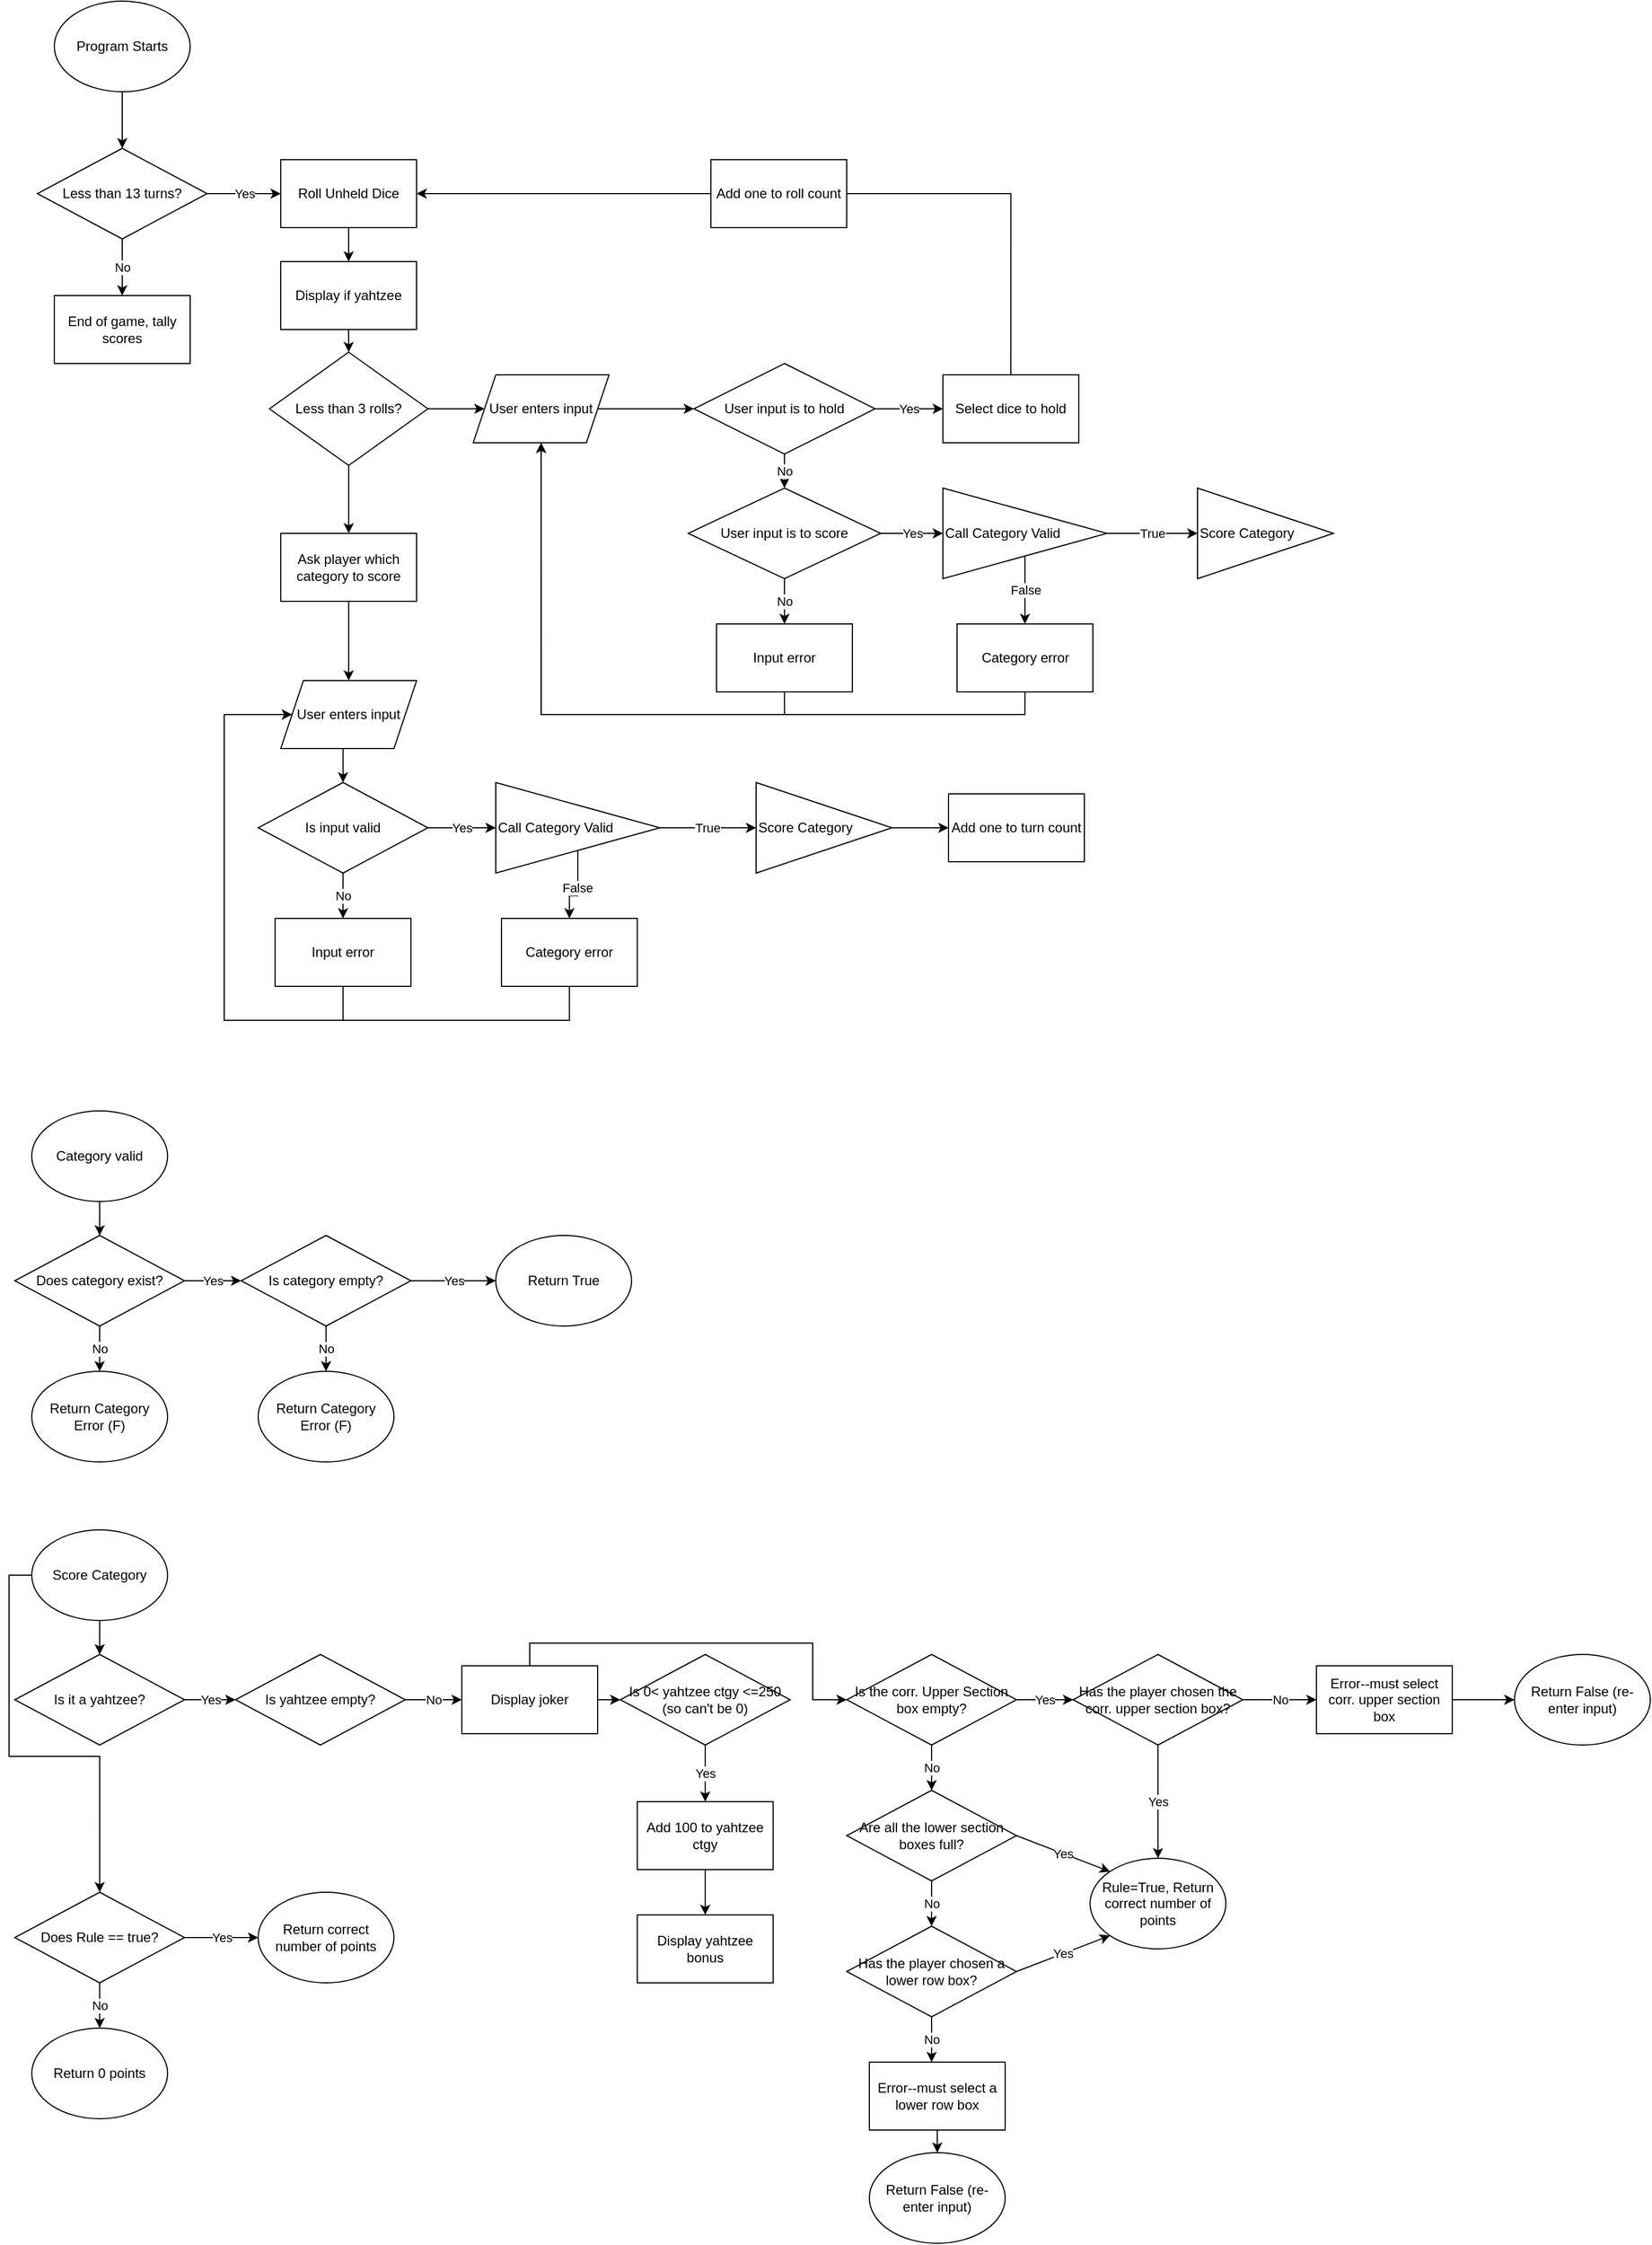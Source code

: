 <mxfile version="20.3.0" type="device"><diagram id="t97dCi5JkIcezKp3RRaf" name="Page-1"><mxGraphModel dx="1278" dy="688" grid="1" gridSize="10" guides="1" tooltips="1" connect="1" arrows="1" fold="1" page="1" pageScale="1" pageWidth="2000" pageHeight="4000" background="#FFFFFF" math="0" shadow="0"><root><mxCell id="0"/><mxCell id="1" parent="0"/><mxCell id="OK9b-uuJp3rkyh58yY1E-62" style="edgeStyle=orthogonalEdgeStyle;rounded=0;orthogonalLoop=1;jettySize=auto;html=1;exitX=0.5;exitY=1;exitDx=0;exitDy=0;entryX=0.5;entryY=0;entryDx=0;entryDy=0;" parent="1" source="Lp2tlNNe9qhbK4H5IE1j-1" target="OK9b-uuJp3rkyh58yY1E-54" edge="1"><mxGeometry relative="1" as="geometry"/></mxCell><mxCell id="Lp2tlNNe9qhbK4H5IE1j-1" value="Program Starts" style="ellipse;whiteSpace=wrap;html=1;" parent="1" vertex="1"><mxGeometry x="290" y="10" width="120" height="80" as="geometry"/></mxCell><mxCell id="OK9b-uuJp3rkyh58yY1E-65" style="edgeStyle=orthogonalEdgeStyle;rounded=0;orthogonalLoop=1;jettySize=auto;html=1;exitX=0.5;exitY=1;exitDx=0;exitDy=0;entryX=0.5;entryY=0;entryDx=0;entryDy=0;" parent="1" source="Lp2tlNNe9qhbK4H5IE1j-2" target="OK9b-uuJp3rkyh58yY1E-64" edge="1"><mxGeometry relative="1" as="geometry"/></mxCell><mxCell id="Lp2tlNNe9qhbK4H5IE1j-2" value="Roll Unheld Dice" style="whiteSpace=wrap;html=1;" parent="1" vertex="1"><mxGeometry x="490.06" y="150" width="120" height="60" as="geometry"/></mxCell><mxCell id="Lp2tlNNe9qhbK4H5IE1j-12" value="" style="edgeStyle=orthogonalEdgeStyle;rounded=0;orthogonalLoop=1;jettySize=auto;html=1;" parent="1" source="Lp2tlNNe9qhbK4H5IE1j-9" target="Lp2tlNNe9qhbK4H5IE1j-11" edge="1"><mxGeometry relative="1" as="geometry"/></mxCell><mxCell id="Lp2tlNNe9qhbK4H5IE1j-14" style="edgeStyle=orthogonalEdgeStyle;rounded=0;orthogonalLoop=1;jettySize=auto;html=1;exitX=1;exitY=0.5;exitDx=0;exitDy=0;entryX=0;entryY=0.5;entryDx=0;entryDy=0;" parent="1" source="Lp2tlNNe9qhbK4H5IE1j-9" target="Lp2tlNNe9qhbK4H5IE1j-15" edge="1"><mxGeometry relative="1" as="geometry"><mxPoint x="680.06" y="370" as="targetPoint"/></mxGeometry></mxCell><mxCell id="Lp2tlNNe9qhbK4H5IE1j-9" value="Less than 3 rolls?" style="rhombus;whiteSpace=wrap;html=1;" parent="1" vertex="1"><mxGeometry x="480.06" y="320" width="140" height="100" as="geometry"/></mxCell><mxCell id="OK9b-uuJp3rkyh58yY1E-34" style="edgeStyle=orthogonalEdgeStyle;rounded=0;orthogonalLoop=1;jettySize=auto;html=1;exitX=0.5;exitY=1;exitDx=0;exitDy=0;" parent="1" source="Lp2tlNNe9qhbK4H5IE1j-11" target="OK9b-uuJp3rkyh58yY1E-33" edge="1"><mxGeometry relative="1" as="geometry"/></mxCell><mxCell id="Lp2tlNNe9qhbK4H5IE1j-11" value="Ask player which category to score" style="whiteSpace=wrap;html=1;" parent="1" vertex="1"><mxGeometry x="490.06" y="480" width="120" height="60" as="geometry"/></mxCell><mxCell id="OK9b-uuJp3rkyh58yY1E-12" style="edgeStyle=orthogonalEdgeStyle;rounded=0;orthogonalLoop=1;jettySize=auto;html=1;exitX=1;exitY=0.5;exitDx=0;exitDy=0;" parent="1" source="Lp2tlNNe9qhbK4H5IE1j-15" target="Lp2tlNNe9qhbK4H5IE1j-16" edge="1"><mxGeometry relative="1" as="geometry"/></mxCell><mxCell id="Lp2tlNNe9qhbK4H5IE1j-15" value="User enters input" style="shape=parallelogram;perimeter=parallelogramPerimeter;whiteSpace=wrap;html=1;fixedSize=1;" parent="1" vertex="1"><mxGeometry x="660.06" y="340" width="120" height="60" as="geometry"/></mxCell><mxCell id="Lp2tlNNe9qhbK4H5IE1j-16" value="User input is to hold" style="rhombus;whiteSpace=wrap;html=1;" parent="1" vertex="1"><mxGeometry x="855.06" y="330" width="160" height="80" as="geometry"/></mxCell><mxCell id="OK9b-uuJp3rkyh58yY1E-1" value="User input is to score" style="rhombus;whiteSpace=wrap;html=1;" parent="1" vertex="1"><mxGeometry x="850.06" y="440" width="170" height="80" as="geometry"/></mxCell><mxCell id="OK9b-uuJp3rkyh58yY1E-28" style="edgeStyle=orthogonalEdgeStyle;rounded=0;orthogonalLoop=1;jettySize=auto;html=1;exitX=0.5;exitY=1;exitDx=0;exitDy=0;entryX=0.5;entryY=1;entryDx=0;entryDy=0;" parent="1" source="OK9b-uuJp3rkyh58yY1E-2" target="Lp2tlNNe9qhbK4H5IE1j-15" edge="1"><mxGeometry relative="1" as="geometry"><mxPoint x="730.06" y="660" as="targetPoint"/><Array as="points"><mxPoint x="935.06" y="640"/><mxPoint x="720.06" y="640"/></Array></mxGeometry></mxCell><mxCell id="OK9b-uuJp3rkyh58yY1E-2" value="Input error" style="rounded=0;whiteSpace=wrap;html=1;" parent="1" vertex="1"><mxGeometry x="875.06" y="560" width="120" height="60" as="geometry"/></mxCell><mxCell id="OK9b-uuJp3rkyh58yY1E-3" value="" style="endArrow=classic;html=1;rounded=0;exitX=0.5;exitY=1;exitDx=0;exitDy=0;entryX=0.5;entryY=0;entryDx=0;entryDy=0;" parent="1" source="Lp2tlNNe9qhbK4H5IE1j-16" target="OK9b-uuJp3rkyh58yY1E-1" edge="1"><mxGeometry relative="1" as="geometry"><mxPoint x="895.06" y="510" as="sourcePoint"/><mxPoint x="995.06" y="510" as="targetPoint"/></mxGeometry></mxCell><mxCell id="OK9b-uuJp3rkyh58yY1E-4" value="No" style="edgeLabel;resizable=0;html=1;align=center;verticalAlign=middle;" parent="OK9b-uuJp3rkyh58yY1E-3" connectable="0" vertex="1"><mxGeometry relative="1" as="geometry"/></mxCell><mxCell id="OK9b-uuJp3rkyh58yY1E-6" value="" style="endArrow=classic;html=1;rounded=0;exitX=0.5;exitY=1;exitDx=0;exitDy=0;entryX=0.5;entryY=0;entryDx=0;entryDy=0;" parent="1" source="OK9b-uuJp3rkyh58yY1E-1" target="OK9b-uuJp3rkyh58yY1E-2" edge="1"><mxGeometry relative="1" as="geometry"><mxPoint x="945.06" y="420" as="sourcePoint"/><mxPoint x="945.06" y="450" as="targetPoint"/></mxGeometry></mxCell><mxCell id="OK9b-uuJp3rkyh58yY1E-7" value="No" style="edgeLabel;resizable=0;html=1;align=center;verticalAlign=middle;" parent="OK9b-uuJp3rkyh58yY1E-6" connectable="0" vertex="1"><mxGeometry relative="1" as="geometry"/></mxCell><mxCell id="OK9b-uuJp3rkyh58yY1E-8" value="" style="endArrow=classic;html=1;rounded=0;exitX=1;exitY=0.5;exitDx=0;exitDy=0;entryX=0;entryY=0.5;entryDx=0;entryDy=0;" parent="1" source="Lp2tlNNe9qhbK4H5IE1j-16" target="OK9b-uuJp3rkyh58yY1E-13" edge="1"><mxGeometry relative="1" as="geometry"><mxPoint x="885.06" y="510" as="sourcePoint"/><mxPoint x="1075.06" y="370" as="targetPoint"/></mxGeometry></mxCell><mxCell id="OK9b-uuJp3rkyh58yY1E-9" value="Yes" style="edgeLabel;resizable=0;html=1;align=center;verticalAlign=middle;" parent="OK9b-uuJp3rkyh58yY1E-8" connectable="0" vertex="1"><mxGeometry relative="1" as="geometry"/></mxCell><mxCell id="OK9b-uuJp3rkyh58yY1E-10" value="" style="endArrow=classic;html=1;rounded=0;exitX=1;exitY=0.5;exitDx=0;exitDy=0;" parent="1" source="OK9b-uuJp3rkyh58yY1E-1" target="z0dH3MT3ApRZvaF5KmXr-25" edge="1"><mxGeometry relative="1" as="geometry"><mxPoint x="1025.06" y="380" as="sourcePoint"/><mxPoint x="1075.06" y="480" as="targetPoint"/></mxGeometry></mxCell><mxCell id="OK9b-uuJp3rkyh58yY1E-11" value="Yes" style="edgeLabel;resizable=0;html=1;align=center;verticalAlign=middle;" parent="OK9b-uuJp3rkyh58yY1E-10" connectable="0" vertex="1"><mxGeometry relative="1" as="geometry"/></mxCell><mxCell id="OK9b-uuJp3rkyh58yY1E-13" value="Select dice to hold" style="rounded=0;whiteSpace=wrap;html=1;" parent="1" vertex="1"><mxGeometry x="1075.06" y="340" width="120" height="60" as="geometry"/></mxCell><mxCell id="OK9b-uuJp3rkyh58yY1E-29" style="edgeStyle=orthogonalEdgeStyle;rounded=0;orthogonalLoop=1;jettySize=auto;html=1;exitX=0.5;exitY=1;exitDx=0;exitDy=0;entryX=0.5;entryY=1;entryDx=0;entryDy=0;" parent="1" source="OK9b-uuJp3rkyh58yY1E-20" target="Lp2tlNNe9qhbK4H5IE1j-15" edge="1"><mxGeometry relative="1" as="geometry"/></mxCell><mxCell id="OK9b-uuJp3rkyh58yY1E-20" value="Category error" style="rounded=0;whiteSpace=wrap;html=1;" parent="1" vertex="1"><mxGeometry x="1087.53" y="560" width="120" height="60" as="geometry"/></mxCell><mxCell id="OK9b-uuJp3rkyh58yY1E-61" style="edgeStyle=orthogonalEdgeStyle;rounded=0;orthogonalLoop=1;jettySize=auto;html=1;exitX=0;exitY=0.5;exitDx=0;exitDy=0;entryX=1;entryY=0.5;entryDx=0;entryDy=0;" parent="1" source="OK9b-uuJp3rkyh58yY1E-30" target="Lp2tlNNe9qhbK4H5IE1j-2" edge="1"><mxGeometry relative="1" as="geometry"/></mxCell><mxCell id="OK9b-uuJp3rkyh58yY1E-30" value="Add one to roll count" style="rounded=0;whiteSpace=wrap;html=1;" parent="1" vertex="1"><mxGeometry x="870.06" y="150" width="120" height="60" as="geometry"/></mxCell><mxCell id="OK9b-uuJp3rkyh58yY1E-31" value="" style="edgeStyle=orthogonalEdgeStyle;rounded=0;orthogonalLoop=1;jettySize=auto;html=1;exitX=0.5;exitY=0;exitDx=0;exitDy=0;entryX=1;entryY=0.5;entryDx=0;entryDy=0;endArrow=none;" parent="1" source="OK9b-uuJp3rkyh58yY1E-13" target="OK9b-uuJp3rkyh58yY1E-30" edge="1"><mxGeometry relative="1" as="geometry"><mxPoint x="610.06" y="180" as="targetPoint"/><mxPoint x="1135.06" y="260" as="sourcePoint"/></mxGeometry></mxCell><mxCell id="OK9b-uuJp3rkyh58yY1E-40" style="edgeStyle=orthogonalEdgeStyle;rounded=0;orthogonalLoop=1;jettySize=auto;html=1;exitX=0.5;exitY=1;exitDx=0;exitDy=0;entryX=0.5;entryY=0;entryDx=0;entryDy=0;" parent="1" source="OK9b-uuJp3rkyh58yY1E-33" target="OK9b-uuJp3rkyh58yY1E-41" edge="1"><mxGeometry relative="1" as="geometry"><mxPoint x="550.108" y="700" as="targetPoint"/></mxGeometry></mxCell><mxCell id="OK9b-uuJp3rkyh58yY1E-33" value="User enters input" style="shape=parallelogram;perimeter=parallelogramPerimeter;whiteSpace=wrap;html=1;fixedSize=1;" parent="1" vertex="1"><mxGeometry x="490.06" y="610" width="120" height="60" as="geometry"/></mxCell><mxCell id="OK9b-uuJp3rkyh58yY1E-41" value="Is input valid" style="rhombus;whiteSpace=wrap;html=1;" parent="1" vertex="1"><mxGeometry x="470.06" y="700" width="150" height="80" as="geometry"/></mxCell><mxCell id="OK9b-uuJp3rkyh58yY1E-42" value="" style="endArrow=classic;html=1;rounded=0;exitX=0.5;exitY=1;exitDx=0;exitDy=0;" parent="1" source="OK9b-uuJp3rkyh58yY1E-41" target="OK9b-uuJp3rkyh58yY1E-48" edge="1"><mxGeometry relative="1" as="geometry"><mxPoint x="580.06" y="810" as="sourcePoint"/><mxPoint x="545.06" y="830" as="targetPoint"/></mxGeometry></mxCell><mxCell id="OK9b-uuJp3rkyh58yY1E-43" value="No" style="edgeLabel;resizable=0;html=1;align=center;verticalAlign=middle;" parent="OK9b-uuJp3rkyh58yY1E-42" connectable="0" vertex="1"><mxGeometry relative="1" as="geometry"/></mxCell><mxCell id="OK9b-uuJp3rkyh58yY1E-44" value="" style="endArrow=classic;html=1;rounded=0;exitX=1;exitY=0.5;exitDx=0;exitDy=0;entryX=0;entryY=0.5;entryDx=0;entryDy=0;" parent="1" source="OK9b-uuJp3rkyh58yY1E-41" target="z0dH3MT3ApRZvaF5KmXr-33" edge="1"><mxGeometry relative="1" as="geometry"><mxPoint x="425.06" y="750" as="sourcePoint"/><mxPoint x="670.06" y="740" as="targetPoint"/></mxGeometry></mxCell><mxCell id="OK9b-uuJp3rkyh58yY1E-45" value="Yes" style="edgeLabel;resizable=0;html=1;align=center;verticalAlign=middle;" parent="OK9b-uuJp3rkyh58yY1E-44" connectable="0" vertex="1"><mxGeometry relative="1" as="geometry"/></mxCell><mxCell id="OK9b-uuJp3rkyh58yY1E-49" style="edgeStyle=orthogonalEdgeStyle;rounded=0;orthogonalLoop=1;jettySize=auto;html=1;exitX=0.5;exitY=1;exitDx=0;exitDy=0;entryX=0;entryY=0.5;entryDx=0;entryDy=0;" parent="1" source="OK9b-uuJp3rkyh58yY1E-48" target="OK9b-uuJp3rkyh58yY1E-33" edge="1"><mxGeometry relative="1" as="geometry"><mxPoint x="440.06" y="640" as="targetPoint"/><Array as="points"><mxPoint x="545.06" y="910"/><mxPoint x="440.06" y="910"/><mxPoint x="440.06" y="640"/></Array></mxGeometry></mxCell><mxCell id="OK9b-uuJp3rkyh58yY1E-48" value="Input error" style="rounded=0;whiteSpace=wrap;html=1;" parent="1" vertex="1"><mxGeometry x="485.06" y="820" width="120" height="60" as="geometry"/></mxCell><mxCell id="OK9b-uuJp3rkyh58yY1E-51" style="edgeStyle=orthogonalEdgeStyle;rounded=0;orthogonalLoop=1;jettySize=auto;html=1;exitX=0.5;exitY=1;exitDx=0;exitDy=0;entryX=0;entryY=0.5;entryDx=0;entryDy=0;" parent="1" source="OK9b-uuJp3rkyh58yY1E-50" target="OK9b-uuJp3rkyh58yY1E-33" edge="1"><mxGeometry relative="1" as="geometry"><Array as="points"><mxPoint x="745.06" y="910"/><mxPoint x="440.06" y="910"/><mxPoint x="440.06" y="640"/></Array></mxGeometry></mxCell><mxCell id="OK9b-uuJp3rkyh58yY1E-50" value="Category error" style="rounded=0;whiteSpace=wrap;html=1;" parent="1" vertex="1"><mxGeometry x="685.06" y="820" width="120" height="60" as="geometry"/></mxCell><mxCell id="z0dH3MT3ApRZvaF5KmXr-42" style="edgeStyle=orthogonalEdgeStyle;rounded=0;orthogonalLoop=1;jettySize=auto;html=1;exitX=0.5;exitY=1;exitDx=0;exitDy=0;entryX=0.5;entryY=0;entryDx=0;entryDy=0;" parent="1" source="OK9b-uuJp3rkyh58yY1E-53" target="z0dH3MT3ApRZvaF5KmXr-37" edge="1"><mxGeometry relative="1" as="geometry"/></mxCell><mxCell id="z0dH3MT3ApRZvaF5KmXr-93" style="edgeStyle=orthogonalEdgeStyle;rounded=0;orthogonalLoop=1;jettySize=auto;html=1;exitX=0;exitY=0.5;exitDx=0;exitDy=0;entryX=0.5;entryY=0;entryDx=0;entryDy=0;" parent="1" source="OK9b-uuJp3rkyh58yY1E-53" target="z0dH3MT3ApRZvaF5KmXr-106" edge="1"><mxGeometry relative="1" as="geometry"><mxPoint x="330.1" y="1680" as="targetPoint"/><Array as="points"><mxPoint x="250" y="1400"/><mxPoint x="250" y="1560"/><mxPoint x="330" y="1560"/></Array></mxGeometry></mxCell><mxCell id="OK9b-uuJp3rkyh58yY1E-53" value="Score Category" style="ellipse;whiteSpace=wrap;html=1;" parent="1" vertex="1"><mxGeometry x="270.06" y="1360" width="120" height="80" as="geometry"/></mxCell><mxCell id="OK9b-uuJp3rkyh58yY1E-54" value="Less than 13 turns?" style="rhombus;whiteSpace=wrap;html=1;" parent="1" vertex="1"><mxGeometry x="275.0" y="140" width="150" height="80" as="geometry"/></mxCell><mxCell id="OK9b-uuJp3rkyh58yY1E-55" value="" style="endArrow=classic;html=1;rounded=0;exitX=0.5;exitY=1;exitDx=0;exitDy=0;" parent="1" source="OK9b-uuJp3rkyh58yY1E-54" target="OK9b-uuJp3rkyh58yY1E-63" edge="1"><mxGeometry relative="1" as="geometry"><mxPoint x="150.06" y="110" as="sourcePoint"/><mxPoint x="350" y="270" as="targetPoint"/></mxGeometry></mxCell><mxCell id="OK9b-uuJp3rkyh58yY1E-56" value="No" style="edgeLabel;resizable=0;html=1;align=center;verticalAlign=middle;" parent="OK9b-uuJp3rkyh58yY1E-55" connectable="0" vertex="1"><mxGeometry relative="1" as="geometry"/></mxCell><mxCell id="OK9b-uuJp3rkyh58yY1E-57" value="" style="endArrow=classic;html=1;rounded=0;exitX=1;exitY=0.5;exitDx=0;exitDy=0;entryX=0;entryY=0.5;entryDx=0;entryDy=0;" parent="1" source="OK9b-uuJp3rkyh58yY1E-54" target="Lp2tlNNe9qhbK4H5IE1j-2" edge="1"><mxGeometry relative="1" as="geometry"><mxPoint x="235.06" y="180" as="sourcePoint"/><mxPoint x="480.06" y="170" as="targetPoint"/></mxGeometry></mxCell><mxCell id="OK9b-uuJp3rkyh58yY1E-58" value="Yes" style="edgeLabel;resizable=0;html=1;align=center;verticalAlign=middle;" parent="OK9b-uuJp3rkyh58yY1E-57" connectable="0" vertex="1"><mxGeometry relative="1" as="geometry"/></mxCell><mxCell id="OK9b-uuJp3rkyh58yY1E-63" value="End of game, tally scores" style="rounded=0;whiteSpace=wrap;html=1;" parent="1" vertex="1"><mxGeometry x="290" y="270" width="120" height="60" as="geometry"/></mxCell><mxCell id="OK9b-uuJp3rkyh58yY1E-66" style="edgeStyle=orthogonalEdgeStyle;rounded=0;orthogonalLoop=1;jettySize=auto;html=1;exitX=0.5;exitY=1;exitDx=0;exitDy=0;entryX=0.5;entryY=0;entryDx=0;entryDy=0;" parent="1" source="OK9b-uuJp3rkyh58yY1E-64" target="Lp2tlNNe9qhbK4H5IE1j-9" edge="1"><mxGeometry relative="1" as="geometry"/></mxCell><mxCell id="OK9b-uuJp3rkyh58yY1E-64" value="Display if yahtzee" style="rounded=0;whiteSpace=wrap;html=1;" parent="1" vertex="1"><mxGeometry x="490" y="240" width="120" height="60" as="geometry"/></mxCell><mxCell id="z0dH3MT3ApRZvaF5KmXr-20" style="edgeStyle=orthogonalEdgeStyle;rounded=0;orthogonalLoop=1;jettySize=auto;html=1;exitX=0.5;exitY=1;exitDx=0;exitDy=0;entryX=0.5;entryY=0;entryDx=0;entryDy=0;" parent="1" source="z0dH3MT3ApRZvaF5KmXr-7" target="z0dH3MT3ApRZvaF5KmXr-8" edge="1"><mxGeometry relative="1" as="geometry"><mxPoint x="330.06" y="1080" as="targetPoint"/></mxGeometry></mxCell><mxCell id="z0dH3MT3ApRZvaF5KmXr-7" value="Category valid" style="ellipse;whiteSpace=wrap;html=1;" parent="1" vertex="1"><mxGeometry x="270.06" y="990" width="120" height="80" as="geometry"/></mxCell><mxCell id="z0dH3MT3ApRZvaF5KmXr-8" value="Does category exist?" style="rhombus;whiteSpace=wrap;html=1;" parent="1" vertex="1"><mxGeometry x="255.06" y="1100" width="150" height="80" as="geometry"/></mxCell><mxCell id="z0dH3MT3ApRZvaF5KmXr-9" value="" style="endArrow=classic;html=1;rounded=0;exitX=0.5;exitY=1;exitDx=0;exitDy=0;entryX=0.5;entryY=0;entryDx=0;entryDy=0;" parent="1" source="z0dH3MT3ApRZvaF5KmXr-8" target="z0dH3MT3ApRZvaF5KmXr-22" edge="1"><mxGeometry relative="1" as="geometry"><mxPoint x="125.06" y="1080" as="sourcePoint"/><mxPoint x="330.06" y="1220" as="targetPoint"/></mxGeometry></mxCell><mxCell id="z0dH3MT3ApRZvaF5KmXr-10" value="No" style="edgeLabel;resizable=0;html=1;align=center;verticalAlign=middle;" parent="z0dH3MT3ApRZvaF5KmXr-9" connectable="0" vertex="1"><mxGeometry relative="1" as="geometry"/></mxCell><mxCell id="z0dH3MT3ApRZvaF5KmXr-11" value="" style="endArrow=classic;html=1;rounded=0;exitX=1;exitY=0.5;exitDx=0;exitDy=0;entryX=0;entryY=0.5;entryDx=0;entryDy=0;" parent="1" source="z0dH3MT3ApRZvaF5KmXr-8" target="z0dH3MT3ApRZvaF5KmXr-15" edge="1"><mxGeometry relative="1" as="geometry"><mxPoint x="210.06" y="1150" as="sourcePoint"/><mxPoint x="445.0" y="1140" as="targetPoint"/></mxGeometry></mxCell><mxCell id="z0dH3MT3ApRZvaF5KmXr-12" value="Yes" style="edgeLabel;resizable=0;html=1;align=center;verticalAlign=middle;" parent="z0dH3MT3ApRZvaF5KmXr-11" connectable="0" vertex="1"><mxGeometry relative="1" as="geometry"/></mxCell><mxCell id="z0dH3MT3ApRZvaF5KmXr-15" value="Is category empty?" style="rhombus;whiteSpace=wrap;html=1;" parent="1" vertex="1"><mxGeometry x="455.06" y="1100" width="150" height="80" as="geometry"/></mxCell><mxCell id="z0dH3MT3ApRZvaF5KmXr-16" value="" style="endArrow=classic;html=1;rounded=0;exitX=0.5;exitY=1;exitDx=0;exitDy=0;entryX=0.5;entryY=0;entryDx=0;entryDy=0;" parent="1" source="z0dH3MT3ApRZvaF5KmXr-15" target="z0dH3MT3ApRZvaF5KmXr-23" edge="1"><mxGeometry relative="1" as="geometry"><mxPoint x="325.06" y="1080" as="sourcePoint"/><mxPoint x="530.06" y="1220" as="targetPoint"/></mxGeometry></mxCell><mxCell id="z0dH3MT3ApRZvaF5KmXr-17" value="No" style="edgeLabel;resizable=0;html=1;align=center;verticalAlign=middle;" parent="z0dH3MT3ApRZvaF5KmXr-16" connectable="0" vertex="1"><mxGeometry relative="1" as="geometry"/></mxCell><mxCell id="z0dH3MT3ApRZvaF5KmXr-18" value="" style="endArrow=classic;html=1;rounded=0;exitX=1;exitY=0.5;exitDx=0;exitDy=0;entryX=0;entryY=0.5;entryDx=0;entryDy=0;" parent="1" source="z0dH3MT3ApRZvaF5KmXr-15" target="z0dH3MT3ApRZvaF5KmXr-24" edge="1"><mxGeometry relative="1" as="geometry"><mxPoint x="410.06" y="1150" as="sourcePoint"/><mxPoint x="670.06" y="1140" as="targetPoint"/></mxGeometry></mxCell><mxCell id="z0dH3MT3ApRZvaF5KmXr-19" value="Yes" style="edgeLabel;resizable=0;html=1;align=center;verticalAlign=middle;" parent="z0dH3MT3ApRZvaF5KmXr-18" connectable="0" vertex="1"><mxGeometry relative="1" as="geometry"/></mxCell><mxCell id="z0dH3MT3ApRZvaF5KmXr-22" value="Return Category Error (F)" style="ellipse;whiteSpace=wrap;html=1;" parent="1" vertex="1"><mxGeometry x="270.06" y="1220" width="120" height="80" as="geometry"/></mxCell><mxCell id="z0dH3MT3ApRZvaF5KmXr-23" value="Return Category Error (F)" style="ellipse;whiteSpace=wrap;html=1;" parent="1" vertex="1"><mxGeometry x="470.06" y="1220" width="120" height="80" as="geometry"/></mxCell><mxCell id="z0dH3MT3ApRZvaF5KmXr-24" value="Return True" style="ellipse;whiteSpace=wrap;html=1;" parent="1" vertex="1"><mxGeometry x="680" y="1100" width="120" height="80" as="geometry"/></mxCell><mxCell id="z0dH3MT3ApRZvaF5KmXr-26" value="False" style="edgeStyle=orthogonalEdgeStyle;rounded=0;orthogonalLoop=1;jettySize=auto;html=1;exitX=0.5;exitY=1;exitDx=0;exitDy=0;entryX=0.5;entryY=0;entryDx=0;entryDy=0;" parent="1" source="z0dH3MT3ApRZvaF5KmXr-25" target="OK9b-uuJp3rkyh58yY1E-20" edge="1"><mxGeometry relative="1" as="geometry"/></mxCell><mxCell id="z0dH3MT3ApRZvaF5KmXr-27" value="True" style="edgeStyle=orthogonalEdgeStyle;rounded=0;orthogonalLoop=1;jettySize=auto;html=1;exitX=1;exitY=0.5;exitDx=0;exitDy=0;entryX=0;entryY=0.5;entryDx=0;entryDy=0;" parent="1" source="z0dH3MT3ApRZvaF5KmXr-25" target="z0dH3MT3ApRZvaF5KmXr-28" edge="1"><mxGeometry relative="1" as="geometry"><mxPoint x="1290" y="480" as="targetPoint"/></mxGeometry></mxCell><mxCell id="z0dH3MT3ApRZvaF5KmXr-25" value="Call Category Valid" style="triangle;whiteSpace=wrap;html=1;align=left;" parent="1" vertex="1"><mxGeometry x="1075.06" y="440" width="144.94" height="80" as="geometry"/></mxCell><mxCell id="z0dH3MT3ApRZvaF5KmXr-28" value="Score Category" style="triangle;whiteSpace=wrap;html=1;align=left;" parent="1" vertex="1"><mxGeometry x="1300" y="440" width="120" height="80" as="geometry"/></mxCell><mxCell id="z0dH3MT3ApRZvaF5KmXr-31" value="False" style="edgeStyle=orthogonalEdgeStyle;rounded=0;orthogonalLoop=1;jettySize=auto;html=1;exitX=0.5;exitY=1;exitDx=0;exitDy=0;entryX=0.5;entryY=0;entryDx=0;entryDy=0;" parent="1" source="z0dH3MT3ApRZvaF5KmXr-33" target="OK9b-uuJp3rkyh58yY1E-50" edge="1"><mxGeometry relative="1" as="geometry"><mxPoint x="752.47" y="820" as="targetPoint"/></mxGeometry></mxCell><mxCell id="z0dH3MT3ApRZvaF5KmXr-32" value="True" style="edgeStyle=orthogonalEdgeStyle;rounded=0;orthogonalLoop=1;jettySize=auto;html=1;exitX=1;exitY=0.5;exitDx=0;exitDy=0;entryX=0;entryY=0.5;entryDx=0;entryDy=0;" parent="1" source="z0dH3MT3ApRZvaF5KmXr-33" target="z0dH3MT3ApRZvaF5KmXr-34" edge="1"><mxGeometry relative="1" as="geometry"><mxPoint x="904.94" y="740" as="targetPoint"/></mxGeometry></mxCell><mxCell id="z0dH3MT3ApRZvaF5KmXr-33" value="Call Category Valid" style="triangle;whiteSpace=wrap;html=1;align=left;" parent="1" vertex="1"><mxGeometry x="680.0" y="700" width="144.94" height="80" as="geometry"/></mxCell><mxCell id="z0dH3MT3ApRZvaF5KmXr-36" style="edgeStyle=orthogonalEdgeStyle;rounded=0;orthogonalLoop=1;jettySize=auto;html=1;exitX=1;exitY=0.5;exitDx=0;exitDy=0;entryX=0;entryY=0.5;entryDx=0;entryDy=0;" parent="1" source="z0dH3MT3ApRZvaF5KmXr-34" target="z0dH3MT3ApRZvaF5KmXr-35" edge="1"><mxGeometry relative="1" as="geometry"/></mxCell><mxCell id="z0dH3MT3ApRZvaF5KmXr-34" value="Score Category" style="triangle;whiteSpace=wrap;html=1;align=left;" parent="1" vertex="1"><mxGeometry x="910" y="700" width="120" height="80" as="geometry"/></mxCell><mxCell id="z0dH3MT3ApRZvaF5KmXr-35" value="Add one to turn count" style="rounded=0;whiteSpace=wrap;html=1;" parent="1" vertex="1"><mxGeometry x="1080" y="710" width="120" height="60" as="geometry"/></mxCell><mxCell id="z0dH3MT3ApRZvaF5KmXr-37" value="Is it a yahtzee?" style="rhombus;whiteSpace=wrap;html=1;" parent="1" vertex="1"><mxGeometry x="255.06" y="1470" width="150" height="80" as="geometry"/></mxCell><mxCell id="z0dH3MT3ApRZvaF5KmXr-40" value="" style="endArrow=classic;html=1;rounded=0;exitX=1;exitY=0.5;exitDx=0;exitDy=0;entryX=0;entryY=0.5;entryDx=0;entryDy=0;" parent="1" source="z0dH3MT3ApRZvaF5KmXr-37" target="z0dH3MT3ApRZvaF5KmXr-76" edge="1"><mxGeometry relative="1" as="geometry"><mxPoint x="210.06" y="1520" as="sourcePoint"/><mxPoint x="455.06" y="1510" as="targetPoint"/></mxGeometry></mxCell><mxCell id="z0dH3MT3ApRZvaF5KmXr-41" value="Yes" style="edgeLabel;resizable=0;html=1;align=center;verticalAlign=middle;" parent="z0dH3MT3ApRZvaF5KmXr-40" connectable="0" vertex="1"><mxGeometry relative="1" as="geometry"/></mxCell><mxCell id="z0dH3MT3ApRZvaF5KmXr-43" value="Is the corr. Upper Section box empty?" style="rhombus;whiteSpace=wrap;html=1;" parent="1" vertex="1"><mxGeometry x="990.06" y="1470" width="150" height="80" as="geometry"/></mxCell><mxCell id="z0dH3MT3ApRZvaF5KmXr-44" value="" style="endArrow=classic;html=1;rounded=0;exitX=0.5;exitY=1;exitDx=0;exitDy=0;entryX=0.5;entryY=0;entryDx=0;entryDy=0;" parent="1" source="z0dH3MT3ApRZvaF5KmXr-43" target="z0dH3MT3ApRZvaF5KmXr-48" edge="1"><mxGeometry relative="1" as="geometry"><mxPoint x="860.06" y="1450" as="sourcePoint"/><mxPoint x="1065.06" y="1590" as="targetPoint"/></mxGeometry></mxCell><mxCell id="z0dH3MT3ApRZvaF5KmXr-45" value="No" style="edgeLabel;resizable=0;html=1;align=center;verticalAlign=middle;" parent="z0dH3MT3ApRZvaF5KmXr-44" connectable="0" vertex="1"><mxGeometry relative="1" as="geometry"/></mxCell><mxCell id="z0dH3MT3ApRZvaF5KmXr-46" value="" style="endArrow=classic;html=1;rounded=0;exitX=1;exitY=0.5;exitDx=0;exitDy=0;entryX=0;entryY=0.5;entryDx=0;entryDy=0;" parent="1" source="z0dH3MT3ApRZvaF5KmXr-43" target="z0dH3MT3ApRZvaF5KmXr-53" edge="1"><mxGeometry relative="1" as="geometry"><mxPoint x="945.06" y="1520" as="sourcePoint"/><mxPoint x="1190.06" y="1510" as="targetPoint"/></mxGeometry></mxCell><mxCell id="z0dH3MT3ApRZvaF5KmXr-47" value="Yes" style="edgeLabel;resizable=0;html=1;align=center;verticalAlign=middle;" parent="z0dH3MT3ApRZvaF5KmXr-46" connectable="0" vertex="1"><mxGeometry relative="1" as="geometry"/></mxCell><mxCell id="z0dH3MT3ApRZvaF5KmXr-48" value="Are all the lower section boxes full?" style="rhombus;whiteSpace=wrap;html=1;" parent="1" vertex="1"><mxGeometry x="990.06" y="1590" width="150" height="80" as="geometry"/></mxCell><mxCell id="z0dH3MT3ApRZvaF5KmXr-49" value="" style="endArrow=classic;html=1;rounded=0;exitX=0.5;exitY=1;exitDx=0;exitDy=0;entryX=0.5;entryY=0;entryDx=0;entryDy=0;" parent="1" source="z0dH3MT3ApRZvaF5KmXr-48" edge="1"><mxGeometry relative="1" as="geometry"><mxPoint x="860.06" y="1570" as="sourcePoint"/><mxPoint x="1065.06" y="1710" as="targetPoint"/><Array as="points"><mxPoint x="1065" y="1710"/></Array></mxGeometry></mxCell><mxCell id="z0dH3MT3ApRZvaF5KmXr-50" value="No" style="edgeLabel;resizable=0;html=1;align=center;verticalAlign=middle;" parent="z0dH3MT3ApRZvaF5KmXr-49" connectable="0" vertex="1"><mxGeometry relative="1" as="geometry"/></mxCell><mxCell id="z0dH3MT3ApRZvaF5KmXr-51" value="" style="endArrow=classic;html=1;rounded=0;exitX=1;exitY=0.5;exitDx=0;exitDy=0;entryX=0;entryY=0;entryDx=0;entryDy=0;" parent="1" source="z0dH3MT3ApRZvaF5KmXr-48" edge="1" target="GxINSL0f-eQsWWL0wacE-3"><mxGeometry relative="1" as="geometry"><mxPoint x="945.06" y="1640" as="sourcePoint"/><mxPoint x="1190.06" y="1630" as="targetPoint"/></mxGeometry></mxCell><mxCell id="z0dH3MT3ApRZvaF5KmXr-52" value="Yes" style="edgeLabel;resizable=0;html=1;align=center;verticalAlign=middle;" parent="z0dH3MT3ApRZvaF5KmXr-51" connectable="0" vertex="1"><mxGeometry relative="1" as="geometry"/></mxCell><mxCell id="z0dH3MT3ApRZvaF5KmXr-53" value="Has the player chosen the corr. upper section box?" style="rhombus;whiteSpace=wrap;html=1;" parent="1" vertex="1"><mxGeometry x="1190.06" y="1470" width="150" height="80" as="geometry"/></mxCell><mxCell id="z0dH3MT3ApRZvaF5KmXr-56" value="No" style="endArrow=classic;html=1;rounded=0;exitX=1;exitY=0.5;exitDx=0;exitDy=0;entryX=0;entryY=0.5;entryDx=0;entryDy=0;" parent="1" source="z0dH3MT3ApRZvaF5KmXr-53" target="z0dH3MT3ApRZvaF5KmXr-58" edge="1"><mxGeometry relative="1" as="geometry"><mxPoint x="1145.06" y="1520" as="sourcePoint"/><mxPoint x="1390.06" y="1510" as="targetPoint"/></mxGeometry></mxCell><mxCell id="z0dH3MT3ApRZvaF5KmXr-57" value="No" style="edgeLabel;resizable=0;html=1;align=center;verticalAlign=middle;" parent="z0dH3MT3ApRZvaF5KmXr-56" connectable="0" vertex="1"><mxGeometry relative="1" as="geometry"/></mxCell><mxCell id="z0dH3MT3ApRZvaF5KmXr-60" style="edgeStyle=orthogonalEdgeStyle;rounded=0;orthogonalLoop=1;jettySize=auto;html=1;exitX=1;exitY=0.5;exitDx=0;exitDy=0;entryX=0;entryY=0.5;entryDx=0;entryDy=0;" parent="1" source="z0dH3MT3ApRZvaF5KmXr-58" target="z0dH3MT3ApRZvaF5KmXr-59" edge="1"><mxGeometry relative="1" as="geometry"/></mxCell><mxCell id="z0dH3MT3ApRZvaF5KmXr-58" value="Error--must select corr. upper section box" style="rounded=0;whiteSpace=wrap;html=1;" parent="1" vertex="1"><mxGeometry x="1405.06" y="1480" width="120" height="60" as="geometry"/></mxCell><mxCell id="z0dH3MT3ApRZvaF5KmXr-59" value="Return False (re-enter input)" style="ellipse;whiteSpace=wrap;html=1;" parent="1" vertex="1"><mxGeometry x="1580" y="1470" width="120" height="80" as="geometry"/></mxCell><mxCell id="z0dH3MT3ApRZvaF5KmXr-61" value="Has the player chosen a lower row box?" style="rhombus;whiteSpace=wrap;html=1;" parent="1" vertex="1"><mxGeometry x="990.06" y="1710" width="150" height="80" as="geometry"/></mxCell><mxCell id="z0dH3MT3ApRZvaF5KmXr-62" value="" style="endArrow=classic;html=1;rounded=0;exitX=0.5;exitY=1;exitDx=0;exitDy=0;entryX=0.5;entryY=0;entryDx=0;entryDy=0;" parent="1" source="z0dH3MT3ApRZvaF5KmXr-61" edge="1"><mxGeometry relative="1" as="geometry"><mxPoint x="860.06" y="1690" as="sourcePoint"/><mxPoint x="1065.06" y="1830" as="targetPoint"/></mxGeometry></mxCell><mxCell id="z0dH3MT3ApRZvaF5KmXr-63" value="No" style="edgeLabel;resizable=0;html=1;align=center;verticalAlign=middle;" parent="z0dH3MT3ApRZvaF5KmXr-62" connectable="0" vertex="1"><mxGeometry relative="1" as="geometry"/></mxCell><mxCell id="z0dH3MT3ApRZvaF5KmXr-64" value="" style="endArrow=classic;html=1;rounded=0;exitX=1;exitY=0.5;exitDx=0;exitDy=0;entryX=0;entryY=1;entryDx=0;entryDy=0;" parent="1" source="z0dH3MT3ApRZvaF5KmXr-61" target="GxINSL0f-eQsWWL0wacE-3" edge="1"><mxGeometry relative="1" as="geometry"><mxPoint x="945.06" y="1760" as="sourcePoint"/><mxPoint x="1190.06" y="1750" as="targetPoint"/></mxGeometry></mxCell><mxCell id="z0dH3MT3ApRZvaF5KmXr-65" value="Yes" style="edgeLabel;resizable=0;html=1;align=center;verticalAlign=middle;" parent="z0dH3MT3ApRZvaF5KmXr-64" connectable="0" vertex="1"><mxGeometry relative="1" as="geometry"/></mxCell><mxCell id="z0dH3MT3ApRZvaF5KmXr-66" style="edgeStyle=orthogonalEdgeStyle;rounded=0;orthogonalLoop=1;jettySize=auto;html=1;exitX=0.5;exitY=1;exitDx=0;exitDy=0;entryX=0.5;entryY=0;entryDx=0;entryDy=0;" parent="1" source="z0dH3MT3ApRZvaF5KmXr-67" target="z0dH3MT3ApRZvaF5KmXr-68" edge="1"><mxGeometry relative="1" as="geometry"/></mxCell><mxCell id="z0dH3MT3ApRZvaF5KmXr-67" value="Error--must select a lower row box" style="rounded=0;whiteSpace=wrap;html=1;" parent="1" vertex="1"><mxGeometry x="1010.06" y="1830" width="120" height="60" as="geometry"/></mxCell><mxCell id="z0dH3MT3ApRZvaF5KmXr-68" value="Return False (re-enter input)" style="ellipse;whiteSpace=wrap;html=1;" parent="1" vertex="1"><mxGeometry x="1010.06" y="1910" width="120" height="80" as="geometry"/></mxCell><mxCell id="z0dH3MT3ApRZvaF5KmXr-76" value="Is yahtzee empty?" style="rhombus;whiteSpace=wrap;html=1;" parent="1" vertex="1"><mxGeometry x="450.06" y="1470" width="150" height="80" as="geometry"/></mxCell><mxCell id="z0dH3MT3ApRZvaF5KmXr-79" value="" style="endArrow=classic;html=1;rounded=0;exitX=1;exitY=0.5;exitDx=0;exitDy=0;" parent="1" source="z0dH3MT3ApRZvaF5KmXr-76" target="z0dH3MT3ApRZvaF5KmXr-89" edge="1"><mxGeometry relative="1" as="geometry"><mxPoint x="405.06" y="1520" as="sourcePoint"/><mxPoint x="640" y="1510" as="targetPoint"/></mxGeometry></mxCell><mxCell id="z0dH3MT3ApRZvaF5KmXr-80" value="No" style="edgeLabel;resizable=0;html=1;align=center;verticalAlign=middle;" parent="z0dH3MT3ApRZvaF5KmXr-79" connectable="0" vertex="1"><mxGeometry relative="1" as="geometry"/></mxCell><mxCell id="z0dH3MT3ApRZvaF5KmXr-90" style="edgeStyle=orthogonalEdgeStyle;rounded=0;orthogonalLoop=1;jettySize=auto;html=1;exitX=1;exitY=0.5;exitDx=0;exitDy=0;entryX=0;entryY=0.5;entryDx=0;entryDy=0;" parent="1" source="z0dH3MT3ApRZvaF5KmXr-89" edge="1"><mxGeometry relative="1" as="geometry"><mxPoint x="790.06" y="1510" as="targetPoint"/></mxGeometry></mxCell><mxCell id="z0dH3MT3ApRZvaF5KmXr-91" style="edgeStyle=orthogonalEdgeStyle;rounded=0;orthogonalLoop=1;jettySize=auto;html=1;exitX=0.5;exitY=0;exitDx=0;exitDy=0;entryX=0;entryY=0.5;entryDx=0;entryDy=0;" parent="1" source="z0dH3MT3ApRZvaF5KmXr-89" target="z0dH3MT3ApRZvaF5KmXr-43" edge="1"><mxGeometry relative="1" as="geometry"><Array as="points"><mxPoint x="710" y="1460"/><mxPoint x="960" y="1460"/><mxPoint x="960" y="1510"/></Array></mxGeometry></mxCell><mxCell id="z0dH3MT3ApRZvaF5KmXr-89" value="Display joker" style="rounded=0;whiteSpace=wrap;html=1;" parent="1" vertex="1"><mxGeometry x="650" y="1480" width="120" height="60" as="geometry"/></mxCell><mxCell id="z0dH3MT3ApRZvaF5KmXr-94" value="Is 0&amp;lt; yahtzee ctgy &amp;lt;=250 (so can't be 0)" style="rhombus;whiteSpace=wrap;html=1;" parent="1" vertex="1"><mxGeometry x="790.06" y="1470" width="150" height="80" as="geometry"/></mxCell><mxCell id="z0dH3MT3ApRZvaF5KmXr-95" value="" style="endArrow=classic;html=1;rounded=0;exitX=0.5;exitY=1;exitDx=0;exitDy=0;entryX=0.5;entryY=0;entryDx=0;entryDy=0;" parent="1" source="z0dH3MT3ApRZvaF5KmXr-94" target="z0dH3MT3ApRZvaF5KmXr-98" edge="1"><mxGeometry relative="1" as="geometry"><mxPoint x="660.06" y="1450" as="sourcePoint"/><mxPoint x="865.06" y="1590" as="targetPoint"/></mxGeometry></mxCell><mxCell id="z0dH3MT3ApRZvaF5KmXr-96" value="Yes" style="edgeLabel;resizable=0;html=1;align=center;verticalAlign=middle;" parent="z0dH3MT3ApRZvaF5KmXr-95" connectable="0" vertex="1"><mxGeometry relative="1" as="geometry"/></mxCell><mxCell id="z0dH3MT3ApRZvaF5KmXr-97" style="edgeStyle=orthogonalEdgeStyle;rounded=0;orthogonalLoop=1;jettySize=auto;html=1;exitX=0.5;exitY=1;exitDx=0;exitDy=0;" parent="1" source="z0dH3MT3ApRZvaF5KmXr-98" target="z0dH3MT3ApRZvaF5KmXr-99" edge="1"><mxGeometry relative="1" as="geometry"><mxPoint x="864.59" y="1700" as="targetPoint"/></mxGeometry></mxCell><mxCell id="z0dH3MT3ApRZvaF5KmXr-98" value="Add 100 to yahtzee ctgy" style="rounded=0;whiteSpace=wrap;html=1;" parent="1" vertex="1"><mxGeometry x="805.06" y="1600" width="120" height="60" as="geometry"/></mxCell><mxCell id="z0dH3MT3ApRZvaF5KmXr-99" value="Display yahtzee bonus" style="rounded=0;whiteSpace=wrap;html=1;" parent="1" vertex="1"><mxGeometry x="805.06" y="1700" width="120" height="60" as="geometry"/></mxCell><mxCell id="z0dH3MT3ApRZvaF5KmXr-102" value="" style="endArrow=classic;html=1;rounded=0;exitX=0.5;exitY=1;exitDx=0;exitDy=0;entryX=0.5;entryY=0;entryDx=0;entryDy=0;" parent="1" source="z0dH3MT3ApRZvaF5KmXr-53" edge="1" target="GxINSL0f-eQsWWL0wacE-3"><mxGeometry relative="1" as="geometry"><mxPoint x="875.06" y="1560" as="sourcePoint"/><mxPoint x="1265" y="1580" as="targetPoint"/></mxGeometry></mxCell><mxCell id="z0dH3MT3ApRZvaF5KmXr-103" value="Yes" style="edgeLabel;resizable=0;html=1;align=center;verticalAlign=middle;" parent="z0dH3MT3ApRZvaF5KmXr-102" connectable="0" vertex="1"><mxGeometry relative="1" as="geometry"/></mxCell><mxCell id="z0dH3MT3ApRZvaF5KmXr-106" value="Does Rule == true?" style="rhombus;whiteSpace=wrap;html=1;" parent="1" vertex="1"><mxGeometry x="255.06" y="1680" width="150" height="80" as="geometry"/></mxCell><mxCell id="z0dH3MT3ApRZvaF5KmXr-107" value="" style="endArrow=classic;html=1;rounded=0;exitX=0.5;exitY=1;exitDx=0;exitDy=0;entryX=0.5;entryY=0;entryDx=0;entryDy=0;" parent="1" source="z0dH3MT3ApRZvaF5KmXr-106" target="GxINSL0f-eQsWWL0wacE-2" edge="1"><mxGeometry relative="1" as="geometry"><mxPoint x="125.06" y="1660" as="sourcePoint"/><mxPoint x="330.06" y="1800" as="targetPoint"/></mxGeometry></mxCell><mxCell id="z0dH3MT3ApRZvaF5KmXr-108" value="No" style="edgeLabel;resizable=0;html=1;align=center;verticalAlign=middle;" parent="z0dH3MT3ApRZvaF5KmXr-107" connectable="0" vertex="1"><mxGeometry relative="1" as="geometry"/></mxCell><mxCell id="z0dH3MT3ApRZvaF5KmXr-109" value="" style="endArrow=classic;html=1;rounded=0;exitX=1;exitY=0.5;exitDx=0;exitDy=0;entryX=0;entryY=0.5;entryDx=0;entryDy=0;" parent="1" source="z0dH3MT3ApRZvaF5KmXr-106" target="GxINSL0f-eQsWWL0wacE-1" edge="1"><mxGeometry relative="1" as="geometry"><mxPoint x="210.06" y="1730" as="sourcePoint"/><mxPoint x="455.06" y="1720" as="targetPoint"/></mxGeometry></mxCell><mxCell id="z0dH3MT3ApRZvaF5KmXr-110" value="Yes" style="edgeLabel;resizable=0;html=1;align=center;verticalAlign=middle;" parent="z0dH3MT3ApRZvaF5KmXr-109" connectable="0" vertex="1"><mxGeometry relative="1" as="geometry"/></mxCell><mxCell id="GxINSL0f-eQsWWL0wacE-1" value="Return correct number of points" style="ellipse;whiteSpace=wrap;html=1;" parent="1" vertex="1"><mxGeometry x="470.06" y="1680" width="120" height="80" as="geometry"/></mxCell><mxCell id="GxINSL0f-eQsWWL0wacE-2" value="Return 0 points" style="ellipse;whiteSpace=wrap;html=1;" parent="1" vertex="1"><mxGeometry x="270.06" y="1800" width="120" height="80" as="geometry"/></mxCell><mxCell id="GxINSL0f-eQsWWL0wacE-3" value="Rule=True, Return correct number of points" style="ellipse;whiteSpace=wrap;html=1;" parent="1" vertex="1"><mxGeometry x="1205.06" y="1650" width="120" height="80" as="geometry"/></mxCell></root></mxGraphModel></diagram></mxfile>